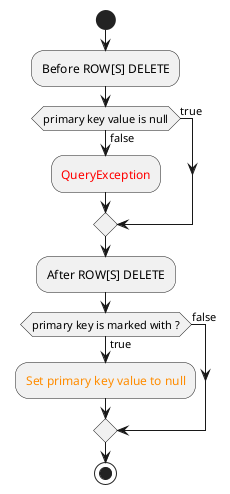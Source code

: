@startuml
start
:Before ROW[S] DELETE;

if (primary key value is null) then(false)
    :<color:red>QueryException;
else (true)
endif

:After ROW[S] DELETE;

if (primary key is marked with ?) then(true)
    :<color:darkorange>Set primary key value to null;
else (false)
endif
stop
@enduml
